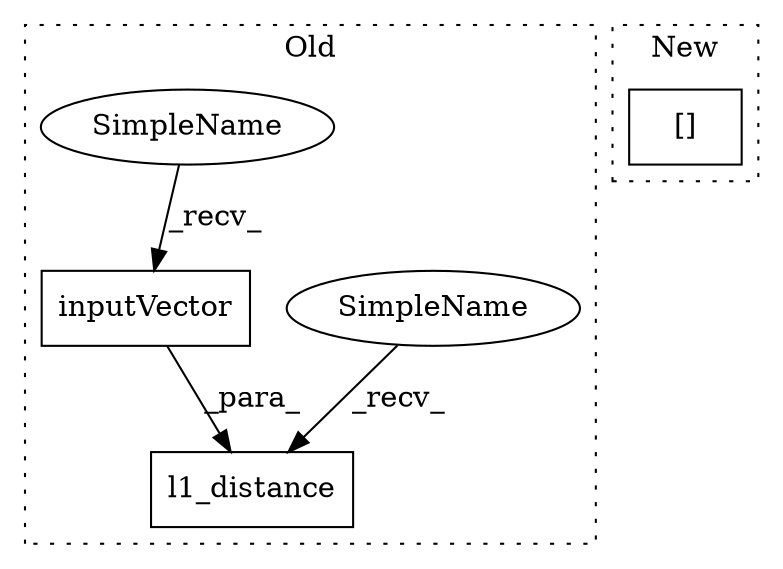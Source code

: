 digraph G {
subgraph cluster0 {
1 [label="inputVector" a="32" s="6817,6841" l="12,1" shape="box"];
3 [label="l1_distance" a="32" s="6787,6842" l="12,1" shape="box"];
4 [label="SimpleName" a="42" s="6781" l="5" shape="ellipse"];
5 [label="SimpleName" a="42" s="6811" l="5" shape="ellipse"];
label = "Old";
style="dotted";
}
subgraph cluster1 {
2 [label="[]" a="2" s="7314,7359" l="5,1" shape="box"];
label = "New";
style="dotted";
}
1 -> 3 [label="_para_"];
4 -> 3 [label="_recv_"];
5 -> 1 [label="_recv_"];
}